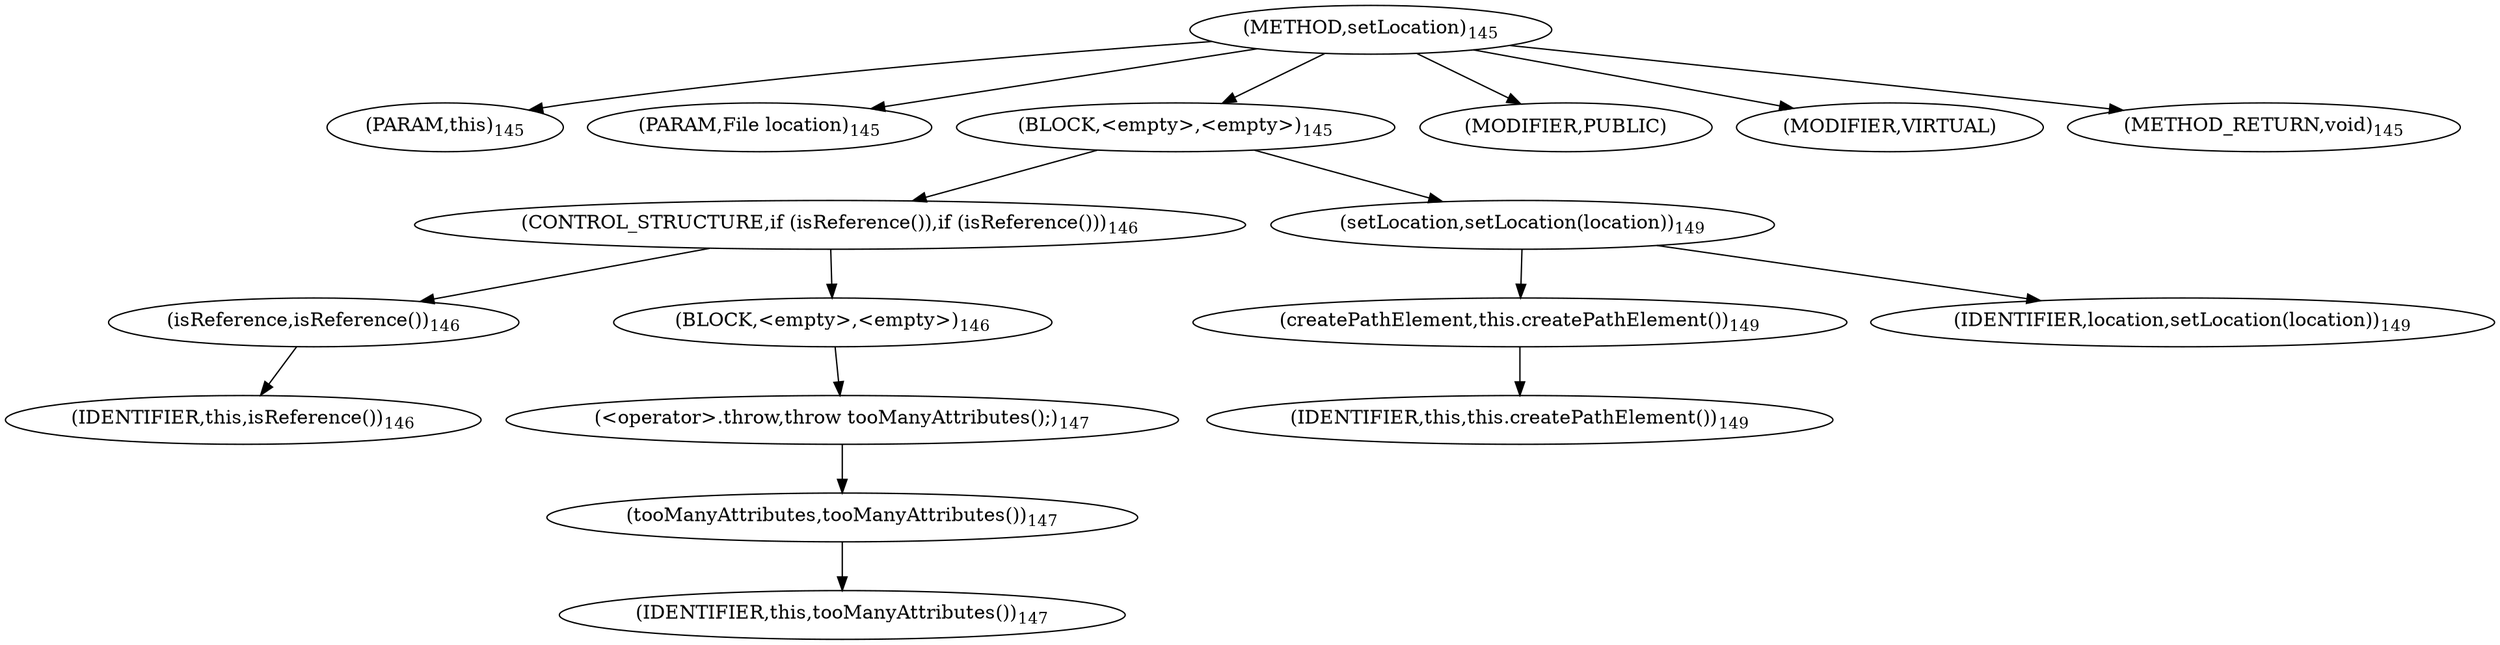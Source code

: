 digraph "setLocation" {  
"257" [label = <(METHOD,setLocation)<SUB>145</SUB>> ]
"29" [label = <(PARAM,this)<SUB>145</SUB>> ]
"258" [label = <(PARAM,File location)<SUB>145</SUB>> ]
"259" [label = <(BLOCK,&lt;empty&gt;,&lt;empty&gt;)<SUB>145</SUB>> ]
"260" [label = <(CONTROL_STRUCTURE,if (isReference()),if (isReference()))<SUB>146</SUB>> ]
"261" [label = <(isReference,isReference())<SUB>146</SUB>> ]
"28" [label = <(IDENTIFIER,this,isReference())<SUB>146</SUB>> ]
"262" [label = <(BLOCK,&lt;empty&gt;,&lt;empty&gt;)<SUB>146</SUB>> ]
"263" [label = <(&lt;operator&gt;.throw,throw tooManyAttributes();)<SUB>147</SUB>> ]
"264" [label = <(tooManyAttributes,tooManyAttributes())<SUB>147</SUB>> ]
"30" [label = <(IDENTIFIER,this,tooManyAttributes())<SUB>147</SUB>> ]
"265" [label = <(setLocation,setLocation(location))<SUB>149</SUB>> ]
"266" [label = <(createPathElement,this.createPathElement())<SUB>149</SUB>> ]
"31" [label = <(IDENTIFIER,this,this.createPathElement())<SUB>149</SUB>> ]
"267" [label = <(IDENTIFIER,location,setLocation(location))<SUB>149</SUB>> ]
"268" [label = <(MODIFIER,PUBLIC)> ]
"269" [label = <(MODIFIER,VIRTUAL)> ]
"270" [label = <(METHOD_RETURN,void)<SUB>145</SUB>> ]
  "257" -> "29" 
  "257" -> "258" 
  "257" -> "259" 
  "257" -> "268" 
  "257" -> "269" 
  "257" -> "270" 
  "259" -> "260" 
  "259" -> "265" 
  "260" -> "261" 
  "260" -> "262" 
  "261" -> "28" 
  "262" -> "263" 
  "263" -> "264" 
  "264" -> "30" 
  "265" -> "266" 
  "265" -> "267" 
  "266" -> "31" 
}
